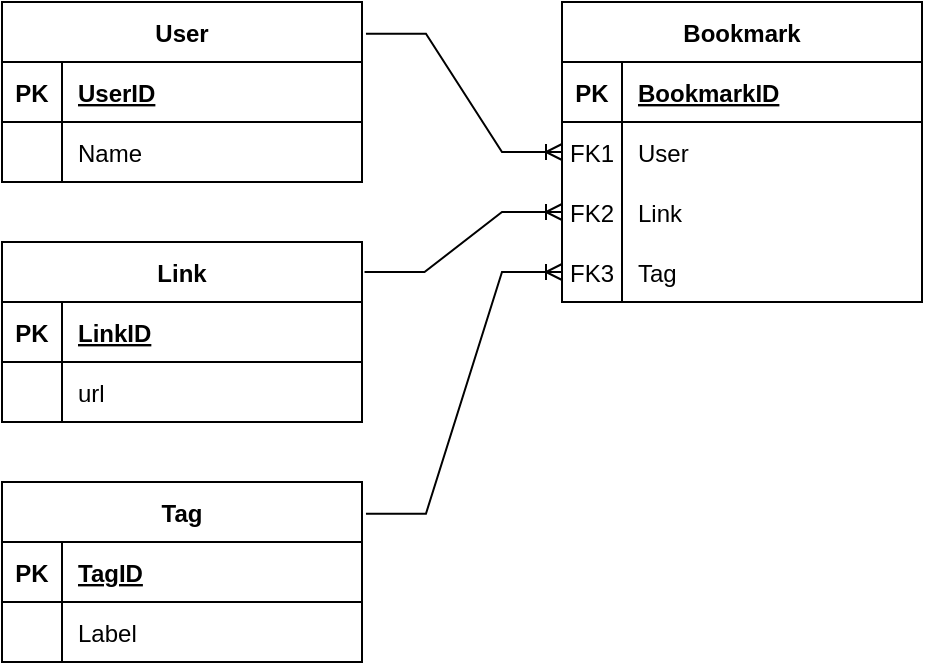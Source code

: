 <mxfile version="16.5.1" type="device"><diagram id="oU_4gTttIMj-Wxfvy75H" name="Page-1"><mxGraphModel dx="1308" dy="1080" grid="1" gridSize="10" guides="1" tooltips="1" connect="1" arrows="1" fold="1" page="1" pageScale="1" pageWidth="1169" pageHeight="827" math="0" shadow="0"><root><mxCell id="0"/><mxCell id="1" parent="0"/><mxCell id="8QcxdXydl3oVxpFTi__n-1" value="Link" style="shape=table;startSize=30;container=1;collapsible=1;childLayout=tableLayout;fixedRows=1;rowLines=0;fontStyle=1;align=center;resizeLast=1;" vertex="1" parent="1"><mxGeometry x="40" y="160" width="180" height="90" as="geometry"/></mxCell><mxCell id="8QcxdXydl3oVxpFTi__n-2" value="" style="shape=tableRow;horizontal=0;startSize=0;swimlaneHead=0;swimlaneBody=0;fillColor=none;collapsible=0;dropTarget=0;points=[[0,0.5],[1,0.5]];portConstraint=eastwest;top=0;left=0;right=0;bottom=1;" vertex="1" parent="8QcxdXydl3oVxpFTi__n-1"><mxGeometry y="30" width="180" height="30" as="geometry"/></mxCell><mxCell id="8QcxdXydl3oVxpFTi__n-3" value="PK" style="shape=partialRectangle;connectable=0;fillColor=none;top=0;left=0;bottom=0;right=0;fontStyle=1;overflow=hidden;" vertex="1" parent="8QcxdXydl3oVxpFTi__n-2"><mxGeometry width="30" height="30" as="geometry"><mxRectangle width="30" height="30" as="alternateBounds"/></mxGeometry></mxCell><mxCell id="8QcxdXydl3oVxpFTi__n-4" value="LinkID" style="shape=partialRectangle;connectable=0;fillColor=none;top=0;left=0;bottom=0;right=0;align=left;spacingLeft=6;fontStyle=5;overflow=hidden;" vertex="1" parent="8QcxdXydl3oVxpFTi__n-2"><mxGeometry x="30" width="150" height="30" as="geometry"><mxRectangle width="150" height="30" as="alternateBounds"/></mxGeometry></mxCell><mxCell id="8QcxdXydl3oVxpFTi__n-5" value="" style="shape=tableRow;horizontal=0;startSize=0;swimlaneHead=0;swimlaneBody=0;fillColor=none;collapsible=0;dropTarget=0;points=[[0,0.5],[1,0.5]];portConstraint=eastwest;top=0;left=0;right=0;bottom=0;" vertex="1" parent="8QcxdXydl3oVxpFTi__n-1"><mxGeometry y="60" width="180" height="30" as="geometry"/></mxCell><mxCell id="8QcxdXydl3oVxpFTi__n-6" value="" style="shape=partialRectangle;connectable=0;fillColor=none;top=0;left=0;bottom=0;right=0;editable=1;overflow=hidden;" vertex="1" parent="8QcxdXydl3oVxpFTi__n-5"><mxGeometry width="30" height="30" as="geometry"><mxRectangle width="30" height="30" as="alternateBounds"/></mxGeometry></mxCell><mxCell id="8QcxdXydl3oVxpFTi__n-7" value="url" style="shape=partialRectangle;connectable=0;fillColor=none;top=0;left=0;bottom=0;right=0;align=left;spacingLeft=6;overflow=hidden;" vertex="1" parent="8QcxdXydl3oVxpFTi__n-5"><mxGeometry x="30" width="150" height="30" as="geometry"><mxRectangle width="150" height="30" as="alternateBounds"/></mxGeometry></mxCell><mxCell id="8QcxdXydl3oVxpFTi__n-14" value="User" style="shape=table;startSize=30;container=1;collapsible=1;childLayout=tableLayout;fixedRows=1;rowLines=0;fontStyle=1;align=center;resizeLast=1;" vertex="1" parent="1"><mxGeometry x="40" y="40" width="180" height="90" as="geometry"/></mxCell><mxCell id="8QcxdXydl3oVxpFTi__n-15" value="" style="shape=tableRow;horizontal=0;startSize=0;swimlaneHead=0;swimlaneBody=0;fillColor=none;collapsible=0;dropTarget=0;points=[[0,0.5],[1,0.5]];portConstraint=eastwest;top=0;left=0;right=0;bottom=1;" vertex="1" parent="8QcxdXydl3oVxpFTi__n-14"><mxGeometry y="30" width="180" height="30" as="geometry"/></mxCell><mxCell id="8QcxdXydl3oVxpFTi__n-16" value="PK" style="shape=partialRectangle;connectable=0;fillColor=none;top=0;left=0;bottom=0;right=0;fontStyle=1;overflow=hidden;" vertex="1" parent="8QcxdXydl3oVxpFTi__n-15"><mxGeometry width="30" height="30" as="geometry"><mxRectangle width="30" height="30" as="alternateBounds"/></mxGeometry></mxCell><mxCell id="8QcxdXydl3oVxpFTi__n-17" value="UserID" style="shape=partialRectangle;connectable=0;fillColor=none;top=0;left=0;bottom=0;right=0;align=left;spacingLeft=6;fontStyle=5;overflow=hidden;" vertex="1" parent="8QcxdXydl3oVxpFTi__n-15"><mxGeometry x="30" width="150" height="30" as="geometry"><mxRectangle width="150" height="30" as="alternateBounds"/></mxGeometry></mxCell><mxCell id="8QcxdXydl3oVxpFTi__n-18" value="" style="shape=tableRow;horizontal=0;startSize=0;swimlaneHead=0;swimlaneBody=0;fillColor=none;collapsible=0;dropTarget=0;points=[[0,0.5],[1,0.5]];portConstraint=eastwest;top=0;left=0;right=0;bottom=0;" vertex="1" parent="8QcxdXydl3oVxpFTi__n-14"><mxGeometry y="60" width="180" height="30" as="geometry"/></mxCell><mxCell id="8QcxdXydl3oVxpFTi__n-19" value="" style="shape=partialRectangle;connectable=0;fillColor=none;top=0;left=0;bottom=0;right=0;editable=1;overflow=hidden;" vertex="1" parent="8QcxdXydl3oVxpFTi__n-18"><mxGeometry width="30" height="30" as="geometry"><mxRectangle width="30" height="30" as="alternateBounds"/></mxGeometry></mxCell><mxCell id="8QcxdXydl3oVxpFTi__n-20" value="Name" style="shape=partialRectangle;connectable=0;fillColor=none;top=0;left=0;bottom=0;right=0;align=left;spacingLeft=6;overflow=hidden;" vertex="1" parent="8QcxdXydl3oVxpFTi__n-18"><mxGeometry x="30" width="150" height="30" as="geometry"><mxRectangle width="150" height="30" as="alternateBounds"/></mxGeometry></mxCell><mxCell id="8QcxdXydl3oVxpFTi__n-28" value="Tag" style="shape=table;startSize=30;container=1;collapsible=1;childLayout=tableLayout;fixedRows=1;rowLines=0;fontStyle=1;align=center;resizeLast=1;" vertex="1" parent="1"><mxGeometry x="40" y="280" width="180" height="90" as="geometry"/></mxCell><mxCell id="8QcxdXydl3oVxpFTi__n-29" value="" style="shape=tableRow;horizontal=0;startSize=0;swimlaneHead=0;swimlaneBody=0;fillColor=none;collapsible=0;dropTarget=0;points=[[0,0.5],[1,0.5]];portConstraint=eastwest;top=0;left=0;right=0;bottom=1;" vertex="1" parent="8QcxdXydl3oVxpFTi__n-28"><mxGeometry y="30" width="180" height="30" as="geometry"/></mxCell><mxCell id="8QcxdXydl3oVxpFTi__n-30" value="PK" style="shape=partialRectangle;connectable=0;fillColor=none;top=0;left=0;bottom=0;right=0;fontStyle=1;overflow=hidden;" vertex="1" parent="8QcxdXydl3oVxpFTi__n-29"><mxGeometry width="30" height="30" as="geometry"><mxRectangle width="30" height="30" as="alternateBounds"/></mxGeometry></mxCell><mxCell id="8QcxdXydl3oVxpFTi__n-31" value="TagID" style="shape=partialRectangle;connectable=0;fillColor=none;top=0;left=0;bottom=0;right=0;align=left;spacingLeft=6;fontStyle=5;overflow=hidden;" vertex="1" parent="8QcxdXydl3oVxpFTi__n-29"><mxGeometry x="30" width="150" height="30" as="geometry"><mxRectangle width="150" height="30" as="alternateBounds"/></mxGeometry></mxCell><mxCell id="8QcxdXydl3oVxpFTi__n-32" value="" style="shape=tableRow;horizontal=0;startSize=0;swimlaneHead=0;swimlaneBody=0;fillColor=none;collapsible=0;dropTarget=0;points=[[0,0.5],[1,0.5]];portConstraint=eastwest;top=0;left=0;right=0;bottom=0;" vertex="1" parent="8QcxdXydl3oVxpFTi__n-28"><mxGeometry y="60" width="180" height="30" as="geometry"/></mxCell><mxCell id="8QcxdXydl3oVxpFTi__n-33" value="" style="shape=partialRectangle;connectable=0;fillColor=none;top=0;left=0;bottom=0;right=0;editable=1;overflow=hidden;" vertex="1" parent="8QcxdXydl3oVxpFTi__n-32"><mxGeometry width="30" height="30" as="geometry"><mxRectangle width="30" height="30" as="alternateBounds"/></mxGeometry></mxCell><mxCell id="8QcxdXydl3oVxpFTi__n-34" value="Label" style="shape=partialRectangle;connectable=0;fillColor=none;top=0;left=0;bottom=0;right=0;align=left;spacingLeft=6;overflow=hidden;" vertex="1" parent="8QcxdXydl3oVxpFTi__n-32"><mxGeometry x="30" width="150" height="30" as="geometry"><mxRectangle width="150" height="30" as="alternateBounds"/></mxGeometry></mxCell><mxCell id="8QcxdXydl3oVxpFTi__n-41" value="Bookmark" style="shape=table;startSize=30;container=1;collapsible=1;childLayout=tableLayout;fixedRows=1;rowLines=0;fontStyle=1;align=center;resizeLast=1;" vertex="1" parent="1"><mxGeometry x="320" y="40" width="180" height="150" as="geometry"/></mxCell><mxCell id="8QcxdXydl3oVxpFTi__n-42" value="" style="shape=tableRow;horizontal=0;startSize=0;swimlaneHead=0;swimlaneBody=0;fillColor=none;collapsible=0;dropTarget=0;points=[[0,0.5],[1,0.5]];portConstraint=eastwest;top=0;left=0;right=0;bottom=1;" vertex="1" parent="8QcxdXydl3oVxpFTi__n-41"><mxGeometry y="30" width="180" height="30" as="geometry"/></mxCell><mxCell id="8QcxdXydl3oVxpFTi__n-43" value="PK" style="shape=partialRectangle;connectable=0;fillColor=none;top=0;left=0;bottom=0;right=0;fontStyle=1;overflow=hidden;" vertex="1" parent="8QcxdXydl3oVxpFTi__n-42"><mxGeometry width="30" height="30" as="geometry"><mxRectangle width="30" height="30" as="alternateBounds"/></mxGeometry></mxCell><mxCell id="8QcxdXydl3oVxpFTi__n-44" value="BookmarkID" style="shape=partialRectangle;connectable=0;fillColor=none;top=0;left=0;bottom=0;right=0;align=left;spacingLeft=6;fontStyle=5;overflow=hidden;" vertex="1" parent="8QcxdXydl3oVxpFTi__n-42"><mxGeometry x="30" width="150" height="30" as="geometry"><mxRectangle width="150" height="30" as="alternateBounds"/></mxGeometry></mxCell><mxCell id="8QcxdXydl3oVxpFTi__n-45" value="" style="shape=tableRow;horizontal=0;startSize=0;swimlaneHead=0;swimlaneBody=0;fillColor=none;collapsible=0;dropTarget=0;points=[[0,0.5],[1,0.5]];portConstraint=eastwest;top=0;left=0;right=0;bottom=0;" vertex="1" parent="8QcxdXydl3oVxpFTi__n-41"><mxGeometry y="60" width="180" height="30" as="geometry"/></mxCell><mxCell id="8QcxdXydl3oVxpFTi__n-46" value="FK1" style="shape=partialRectangle;connectable=0;fillColor=none;top=0;left=0;bottom=0;right=0;editable=1;overflow=hidden;" vertex="1" parent="8QcxdXydl3oVxpFTi__n-45"><mxGeometry width="30" height="30" as="geometry"><mxRectangle width="30" height="30" as="alternateBounds"/></mxGeometry></mxCell><mxCell id="8QcxdXydl3oVxpFTi__n-47" value="User" style="shape=partialRectangle;connectable=0;fillColor=none;top=0;left=0;bottom=0;right=0;align=left;spacingLeft=6;overflow=hidden;" vertex="1" parent="8QcxdXydl3oVxpFTi__n-45"><mxGeometry x="30" width="150" height="30" as="geometry"><mxRectangle width="150" height="30" as="alternateBounds"/></mxGeometry></mxCell><mxCell id="8QcxdXydl3oVxpFTi__n-48" value="" style="shape=tableRow;horizontal=0;startSize=0;swimlaneHead=0;swimlaneBody=0;fillColor=none;collapsible=0;dropTarget=0;points=[[0,0.5],[1,0.5]];portConstraint=eastwest;top=0;left=0;right=0;bottom=0;" vertex="1" parent="8QcxdXydl3oVxpFTi__n-41"><mxGeometry y="90" width="180" height="30" as="geometry"/></mxCell><mxCell id="8QcxdXydl3oVxpFTi__n-49" value="FK2" style="shape=partialRectangle;connectable=0;fillColor=none;top=0;left=0;bottom=0;right=0;editable=1;overflow=hidden;" vertex="1" parent="8QcxdXydl3oVxpFTi__n-48"><mxGeometry width="30" height="30" as="geometry"><mxRectangle width="30" height="30" as="alternateBounds"/></mxGeometry></mxCell><mxCell id="8QcxdXydl3oVxpFTi__n-50" value="Link" style="shape=partialRectangle;connectable=0;fillColor=none;top=0;left=0;bottom=0;right=0;align=left;spacingLeft=6;overflow=hidden;" vertex="1" parent="8QcxdXydl3oVxpFTi__n-48"><mxGeometry x="30" width="150" height="30" as="geometry"><mxRectangle width="150" height="30" as="alternateBounds"/></mxGeometry></mxCell><mxCell id="8QcxdXydl3oVxpFTi__n-57" value="" style="shape=tableRow;horizontal=0;startSize=0;swimlaneHead=0;swimlaneBody=0;fillColor=none;collapsible=0;dropTarget=0;points=[[0,0.5],[1,0.5]];portConstraint=eastwest;top=0;left=0;right=0;bottom=0;" vertex="1" parent="8QcxdXydl3oVxpFTi__n-41"><mxGeometry y="120" width="180" height="30" as="geometry"/></mxCell><mxCell id="8QcxdXydl3oVxpFTi__n-58" value="FK3" style="shape=partialRectangle;connectable=0;fillColor=none;top=0;left=0;bottom=0;right=0;editable=1;overflow=hidden;" vertex="1" parent="8QcxdXydl3oVxpFTi__n-57"><mxGeometry width="30" height="30" as="geometry"><mxRectangle width="30" height="30" as="alternateBounds"/></mxGeometry></mxCell><mxCell id="8QcxdXydl3oVxpFTi__n-59" value="Tag" style="shape=partialRectangle;connectable=0;fillColor=none;top=0;left=0;bottom=0;right=0;align=left;spacingLeft=6;overflow=hidden;" vertex="1" parent="8QcxdXydl3oVxpFTi__n-57"><mxGeometry x="30" width="150" height="30" as="geometry"><mxRectangle width="150" height="30" as="alternateBounds"/></mxGeometry></mxCell><mxCell id="8QcxdXydl3oVxpFTi__n-56" value="" style="edgeStyle=entityRelationEdgeStyle;fontSize=12;html=1;endArrow=ERoneToMany;rounded=0;exitX=1.011;exitY=0.176;exitDx=0;exitDy=0;exitPerimeter=0;entryX=0;entryY=0.5;entryDx=0;entryDy=0;" edge="1" parent="1" source="8QcxdXydl3oVxpFTi__n-14" target="8QcxdXydl3oVxpFTi__n-45"><mxGeometry width="100" height="100" relative="1" as="geometry"><mxPoint x="130" y="290" as="sourcePoint"/><mxPoint x="230" y="190" as="targetPoint"/></mxGeometry></mxCell><mxCell id="8QcxdXydl3oVxpFTi__n-60" value="" style="edgeStyle=entityRelationEdgeStyle;fontSize=12;html=1;endArrow=ERoneToMany;rounded=0;exitX=1.007;exitY=0.167;exitDx=0;exitDy=0;exitPerimeter=0;" edge="1" parent="1" source="8QcxdXydl3oVxpFTi__n-1" target="8QcxdXydl3oVxpFTi__n-48"><mxGeometry width="100" height="100" relative="1" as="geometry"><mxPoint x="130" y="290" as="sourcePoint"/><mxPoint x="230" y="190" as="targetPoint"/></mxGeometry></mxCell><mxCell id="8QcxdXydl3oVxpFTi__n-61" value="" style="edgeStyle=entityRelationEdgeStyle;fontSize=12;html=1;endArrow=ERoneToMany;rounded=0;entryX=0;entryY=0.5;entryDx=0;entryDy=0;exitX=1.011;exitY=0.176;exitDx=0;exitDy=0;exitPerimeter=0;" edge="1" parent="1" source="8QcxdXydl3oVxpFTi__n-28" target="8QcxdXydl3oVxpFTi__n-57"><mxGeometry width="100" height="100" relative="1" as="geometry"><mxPoint x="130" y="290" as="sourcePoint"/><mxPoint x="230" y="190" as="targetPoint"/></mxGeometry></mxCell></root></mxGraphModel></diagram></mxfile>